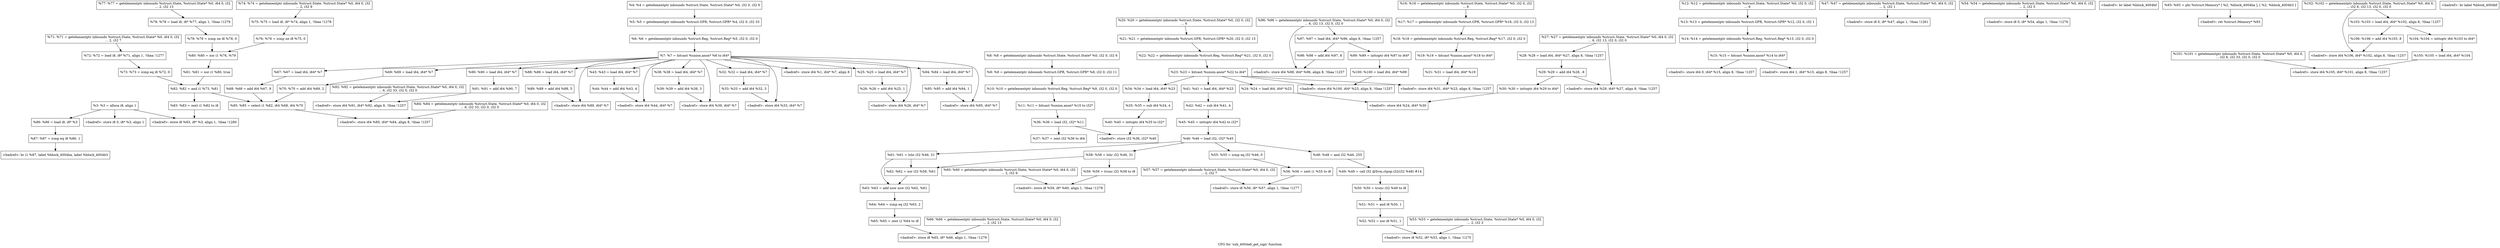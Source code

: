 digraph "CFG for 'sub_4004a6_get_sign' function" {
	label="CFG for 'sub_4004a6_get_sign' function";

	Node0x559c0b083ec8 [shape=record,label="{%3:  %3 = alloca i8, align 1}"];
	Node0x559c0b083ec8 -> Node0x559c0b087788;
	Node0x559c0b083ec8 -> Node0x559c0b087520;
	Node0x559c0b083ec8 -> Node0x559c0b083f50;
	Node0x559c0b083f50 [shape=record,label="{\<badref\>:  store i8 0, i8* %3, align 1}"];
	Node0x559c0b083fe8 [shape=record,label="{%4:  %4 = getelementptr inbounds %struct.State, %struct.State* %0, i32 0, i32 6}"];
	Node0x559c0b083fe8 -> Node0x559c0b0840d8;
	Node0x559c0b0840d8 [shape=record,label="{%5:  %5 = getelementptr inbounds %struct.GPR, %struct.GPR* %4, i32 0, i32 33}"];
	Node0x559c0b0840d8 -> Node0x559c0b084178;
	Node0x559c0b084178 [shape=record,label="{%6:  %6 = getelementptr inbounds %struct.Reg, %struct.Reg* %5, i32 0, i32 0}"];
	Node0x559c0b084178 -> Node0x559c0b083e68;
	Node0x559c0b083e68 [shape=record,label="{%7:  %7 = bitcast %union.anon* %6 to i64*}"];
	Node0x559c0b083e68 -> Node0x559c0b088080;
	Node0x559c0b083e68 -> Node0x559c0b087f88;
	Node0x559c0b083e68 -> Node0x559c0b087ac8;
	Node0x559c0b083e68 -> Node0x559c0b087960;
	Node0x559c0b083e68 -> Node0x559c0b087868;
	Node0x559c0b083e68 -> Node0x559c0b086d28;
	Node0x559c0b083e68 -> Node0x559c0b0853f8;
	Node0x559c0b083e68 -> Node0x559c0b085aa0;
	Node0x559c0b083e68 -> Node0x559c0b0859a8;
	Node0x559c0b083e68 -> Node0x559c0b085780;
	Node0x559c0b083e68 -> Node0x559c0b085688;
	Node0x559c0b083e68 -> Node0x559c0b0848b0;
	Node0x559c0b083e68 -> Node0x559c0b0851f8;
	Node0x559c0b083e68 -> Node0x559c0b084e00;
	Node0x559c0b083e68 -> Node0x559c0b084d08;
	Node0x559c0b083e68 -> Node0x559c0b084200;
	Node0x559c0b084200 [shape=record,label="{\<badref\>:  store i64 %1, i64* %7, align 8}"];
	Node0x559c0b084298 [shape=record,label="{%8:  %8 = getelementptr inbounds %struct.State, %struct.State* %0, i32 0, i32 6}"];
	Node0x559c0b084298 -> Node0x559c0b0843c8;
	Node0x559c0b0843c8 [shape=record,label="{%9:  %9 = getelementptr inbounds %struct.GPR, %struct.GPR* %8, i32 0, i32 11}"];
	Node0x559c0b0843c8 -> Node0x559c0b084468;
	Node0x559c0b084468 [shape=record,label="{%10:  %10 = getelementptr inbounds %struct.Reg, %struct.Reg* %9, i32 0, i32 0}"];
	Node0x559c0b084468 -> Node0x559c0b0844d8;
	Node0x559c0b0844d8 [shape=record,label="{%11:  %11 = bitcast %union.anon* %10 to i32*}"];
	Node0x559c0b0844d8 -> Node0x559c0b0855c8;
	Node0x559c0b084568 [shape=record,label="{%12:  %12 = getelementptr inbounds %struct.State, %struct.State* %0, i32 0, i32\l... 6}"];
	Node0x559c0b084568 -> Node0x559c0b084608;
	Node0x559c0b084608 [shape=record,label="{%13:  %13 = getelementptr inbounds %struct.GPR, %struct.GPR* %12, i32 0, i32 1}"];
	Node0x559c0b084608 -> Node0x559c0b0846a8;
	Node0x559c0b0846a8 [shape=record,label="{%14:  %14 = getelementptr inbounds %struct.Reg, %struct.Reg* %13, i32 0, i32 0}"];
	Node0x559c0b0846a8 -> Node0x559c0b084718;
	Node0x559c0b084718 [shape=record,label="{%15:  %15 = bitcast %union.anon* %14 to i64*}"];
	Node0x559c0b084718 -> Node0x559c0b079080;
	Node0x559c0b084718 -> Node0x559c0b087bd0;
	Node0x559c0b0847a8 [shape=record,label="{%16:  %16 = getelementptr inbounds %struct.State, %struct.State* %0, i32 0, i32\l... 6}"];
	Node0x559c0b0847a8 -> Node0x559c0b084958;
	Node0x559c0b084958 [shape=record,label="{%17:  %17 = getelementptr inbounds %struct.GPR, %struct.GPR* %16, i32 0, i32 13}"];
	Node0x559c0b084958 -> Node0x559c0b0849f8;
	Node0x559c0b0849f8 [shape=record,label="{%18:  %18 = getelementptr inbounds %struct.Reg, %struct.Reg* %17, i32 0, i32 0}"];
	Node0x559c0b0849f8 -> Node0x559c0b084308;
	Node0x559c0b084308 [shape=record,label="{%19:  %19 = bitcast %union.anon* %18 to i64*}"];
	Node0x559c0b084308 -> Node0x559c0b085198;
	Node0x559c0b084a98 [shape=record,label="{%20:  %20 = getelementptr inbounds %struct.State, %struct.State* %0, i32 0, i32\l... 6}"];
	Node0x559c0b084a98 -> Node0x559c0b084b38;
	Node0x559c0b084b38 [shape=record,label="{%21:  %21 = getelementptr inbounds %struct.GPR, %struct.GPR* %20, i32 0, i32 15}"];
	Node0x559c0b084b38 -> Node0x559c0b084bd8;
	Node0x559c0b084bd8 [shape=record,label="{%22:  %22 = getelementptr inbounds %struct.Reg, %struct.Reg* %21, i32 0, i32 0}"];
	Node0x559c0b084bd8 -> Node0x559c0b084c48;
	Node0x559c0b084c48 [shape=record,label="{%23:  %23 = bitcast %union.anon* %22 to i64*}"];
	Node0x559c0b084c48 -> Node0x559c0b088390;
	Node0x559c0b084c48 -> Node0x559c0b0858c8;
	Node0x559c0b084c48 -> Node0x559c0b0854e8;
	Node0x559c0b084c48 -> Node0x559c0b085480;
	Node0x559c0b084c48 -> Node0x559c0b084ca8;
	Node0x559c0b084ca8 [shape=record,label="{%24:  %24 = load i64, i64* %23}"];
	Node0x559c0b084ca8 -> Node0x559c0b0850b0;
	Node0x559c0b084d08 [shape=record,label="{%25:  %25 = load i64, i64* %7}"];
	Node0x559c0b084d08 -> Node0x559c0b084d80;
	Node0x559c0b084d80 [shape=record,label="{%26:  %26 = add i64 %25, 1}"];
	Node0x559c0b084d80 -> Node0x559c0b084e00;
	Node0x559c0b084e00 [shape=record,label="{\<badref\>:  store i64 %26, i64* %7}"];
	Node0x559c0b084ee0 [shape=record,label="{%27:  %27 = getelementptr inbounds %struct.State, %struct.State* %0, i64 0, i32\l... 6, i32 13, i32 0, i32 0}"];
	Node0x559c0b084ee0 -> Node0x559c0b085130;
	Node0x559c0b084ee0 -> Node0x559c0b084f58;
	Node0x559c0b084f58 [shape=record,label="{%28:  %28 = load i64, i64* %27, align 8, !tbaa !1257}"];
	Node0x559c0b084f58 -> Node0x559c0b084fd0;
	Node0x559c0b084fd0 [shape=record,label="{%29:  %29 = add i64 %28, -8}"];
	Node0x559c0b084fd0 -> Node0x559c0b085130;
	Node0x559c0b084fd0 -> Node0x559c0b085038;
	Node0x559c0b085038 [shape=record,label="{%30:  %30 = inttoptr i64 %29 to i64*}"];
	Node0x559c0b085038 -> Node0x559c0b0850b0;
	Node0x559c0b0850b0 [shape=record,label="{\<badref\>:  store i64 %24, i64* %30}"];
	Node0x559c0b085130 [shape=record,label="{\<badref\>:  store i64 %29, i64* %27, align 8, !tbaa !1257}"];
	Node0x559c0b085198 [shape=record,label="{%31:  %31 = load i64, i64* %19}"];
	Node0x559c0b085198 -> Node0x559c0b085480;
	Node0x559c0b0851f8 [shape=record,label="{%32:  %32 = load i64, i64* %7}"];
	Node0x559c0b0851f8 -> Node0x559c0b084830;
	Node0x559c0b084830 [shape=record,label="{%33:  %33 = add i64 %32, 3}"];
	Node0x559c0b084830 -> Node0x559c0b0848b0;
	Node0x559c0b0848b0 [shape=record,label="{\<badref\>:  store i64 %33, i64* %7}"];
	Node0x559c0b085480 [shape=record,label="{\<badref\>:  store i64 %31, i64* %23, align 8, !tbaa !1257}"];
	Node0x559c0b0854e8 [shape=record,label="{%34:  %34 = load i64, i64* %23}"];
	Node0x559c0b0854e8 -> Node0x559c0b085560;
	Node0x559c0b085560 [shape=record,label="{%35:  %35 = sub i64 %34, 4}"];
	Node0x559c0b085560 -> Node0x559c0b0857e8;
	Node0x559c0b0855c8 [shape=record,label="{%36:  %36 = load i32, i32* %11}"];
	Node0x559c0b0855c8 -> Node0x559c0b085860;
	Node0x559c0b0855c8 -> Node0x559c0b085628;
	Node0x559c0b085628 [shape=record,label="{%37:  %37 = zext i32 %36 to i64}"];
	Node0x559c0b085688 [shape=record,label="{%38:  %38 = load i64, i64* %7}"];
	Node0x559c0b085688 -> Node0x559c0b085700;
	Node0x559c0b085700 [shape=record,label="{%39:  %39 = add i64 %38, 3}"];
	Node0x559c0b085700 -> Node0x559c0b085780;
	Node0x559c0b085780 [shape=record,label="{\<badref\>:  store i64 %39, i64* %7}"];
	Node0x559c0b0857e8 [shape=record,label="{%40:  %40 = inttoptr i64 %35 to i32*}"];
	Node0x559c0b0857e8 -> Node0x559c0b085860;
	Node0x559c0b085860 [shape=record,label="{\<badref\>:  store i32 %36, i32* %40}"];
	Node0x559c0b0858c8 [shape=record,label="{%41:  %41 = load i64, i64* %23}"];
	Node0x559c0b0858c8 -> Node0x559c0b085940;
	Node0x559c0b085940 [shape=record,label="{%42:  %42 = sub i64 %41, 4}"];
	Node0x559c0b085940 -> Node0x559c0b085b08;
	Node0x559c0b0859a8 [shape=record,label="{%43:  %43 = load i64, i64* %7}"];
	Node0x559c0b0859a8 -> Node0x559c0b085a20;
	Node0x559c0b085a20 [shape=record,label="{%44:  %44 = add i64 %43, 4}"];
	Node0x559c0b085a20 -> Node0x559c0b085aa0;
	Node0x559c0b085aa0 [shape=record,label="{\<badref\>:  store i64 %44, i64* %7}"];
	Node0x559c0b085b08 [shape=record,label="{%45:  %45 = inttoptr i64 %42 to i32*}"];
	Node0x559c0b085b08 -> Node0x559c0b085b68;
	Node0x559c0b085b68 [shape=record,label="{%46:  %46 = load i32, i32* %45}"];
	Node0x559c0b085b68 -> Node0x559c0b086670;
	Node0x559c0b085b68 -> Node0x559c0b086450;
	Node0x559c0b085b68 -> Node0x559c0b086230;
	Node0x559c0b085b68 -> Node0x559c0b085d20;
	Node0x559c0b085c10 [shape=record,label="{%47:  %47 = getelementptr inbounds %struct.State, %struct.State* %0, i64 0, i32\l... 2, i32 1}"];
	Node0x559c0b085c10 -> Node0x559c0b085ca0;
	Node0x559c0b085ca0 [shape=record,label="{\<badref\>:  store i8 0, i8* %47, align 1, !tbaa !1261}"];
	Node0x559c0b085d20 [shape=record,label="{%48:  %48 = and i32 %46, 255}"];
	Node0x559c0b085d20 -> Node0x559c0b085da0;
	Node0x559c0b085da0 [shape=record,label="{%49:  %49 = call i32 @llvm.ctpop.i32(i32 %48) #14}"];
	Node0x559c0b085da0 -> Node0x559c0b085e38;
	Node0x559c0b085e38 [shape=record,label="{%50:  %50 = trunc i32 %49 to i8}"];
	Node0x559c0b085e38 -> Node0x559c0b085eb0;
	Node0x559c0b085eb0 [shape=record,label="{%51:  %51 = and i8 %50, 1}"];
	Node0x559c0b085eb0 -> Node0x559c0b085f30;
	Node0x559c0b085f30 [shape=record,label="{%52:  %52 = xor i8 %51, 1}"];
	Node0x559c0b085f30 -> Node0x559c0b086070;
	Node0x559c0b085fe0 [shape=record,label="{%53:  %53 = getelementptr inbounds %struct.State, %struct.State* %0, i64 0, i32\l... 2, i32 3}"];
	Node0x559c0b085fe0 -> Node0x559c0b086070;
	Node0x559c0b086070 [shape=record,label="{\<badref\>:  store i8 %52, i8* %53, align 1, !tbaa !1275}"];
	Node0x559c0b086120 [shape=record,label="{%54:  %54 = getelementptr inbounds %struct.State, %struct.State* %0, i64 0, i32\l... 2, i32 5}"];
	Node0x559c0b086120 -> Node0x559c0b0861b0;
	Node0x559c0b0861b0 [shape=record,label="{\<badref\>:  store i8 0, i8* %54, align 1, !tbaa !1276}"];
	Node0x559c0b086230 [shape=record,label="{%55:  %55 = icmp eq i32 %46, 0}"];
	Node0x559c0b086230 -> Node0x559c0b086298;
	Node0x559c0b086298 [shape=record,label="{%56:  %56 = zext i1 %55 to i8}"];
	Node0x559c0b086298 -> Node0x559c0b0863d0;
	Node0x559c0b086340 [shape=record,label="{%57:  %57 = getelementptr inbounds %struct.State, %struct.State* %0, i64 0, i32\l... 2, i32 7}"];
	Node0x559c0b086340 -> Node0x559c0b0863d0;
	Node0x559c0b0863d0 [shape=record,label="{\<badref\>:  store i8 %56, i8* %57, align 1, !tbaa !1277}"];
	Node0x559c0b086450 [shape=record,label="{%58:  %58 = lshr i32 %46, 31}"];
	Node0x559c0b086450 -> Node0x559c0b0866f0;
	Node0x559c0b086450 -> Node0x559c0b0864b8;
	Node0x559c0b0864b8 [shape=record,label="{%59:  %59 = trunc i32 %58 to i8}"];
	Node0x559c0b0864b8 -> Node0x559c0b0865f0;
	Node0x559c0b086560 [shape=record,label="{%60:  %60 = getelementptr inbounds %struct.State, %struct.State* %0, i64 0, i32\l... 2, i32 9}"];
	Node0x559c0b086560 -> Node0x559c0b0865f0;
	Node0x559c0b0865f0 [shape=record,label="{\<badref\>:  store i8 %59, i8* %60, align 1, !tbaa !1278}"];
	Node0x559c0b086670 [shape=record,label="{%61:  %61 = lshr i32 %46, 31}"];
	Node0x559c0b086670 -> Node0x559c0b086770;
	Node0x559c0b086670 -> Node0x559c0b0866f0;
	Node0x559c0b0866f0 [shape=record,label="{%62:  %62 = xor i32 %58, %61}"];
	Node0x559c0b0866f0 -> Node0x559c0b086770;
	Node0x559c0b086770 [shape=record,label="{%63:  %63 = add nuw nsw i32 %62, %61}"];
	Node0x559c0b086770 -> Node0x559c0b0867f0;
	Node0x559c0b0867f0 [shape=record,label="{%64:  %64 = icmp eq i32 %63, 2}"];
	Node0x559c0b0867f0 -> Node0x559c0b085258;
	Node0x559c0b085258 [shape=record,label="{%65:  %65 = zext i1 %64 to i8}"];
	Node0x559c0b085258 -> Node0x559c0b085390;
	Node0x559c0b085300 [shape=record,label="{%66:  %66 = getelementptr inbounds %struct.State, %struct.State* %0, i64 0, i32\l... 2, i32 13}"];
	Node0x559c0b085300 -> Node0x559c0b085390;
	Node0x559c0b085390 [shape=record,label="{\<badref\>:  store i8 %65, i8* %66, align 1, !tbaa !1279}"];
	Node0x559c0b0853f8 [shape=record,label="{%67:  %67 = load i64, i64* %7}"];
	Node0x559c0b0853f8 -> Node0x559c0b086cc0;
	Node0x559c0b086cc0 [shape=record,label="{%68:  %68 = add i64 %67, 9}"];
	Node0x559c0b086cc0 -> Node0x559c0b0876a8;
	Node0x559c0b086d28 [shape=record,label="{%69:  %69 = load i64, i64* %7}"];
	Node0x559c0b086d28 -> Node0x559c0b086da0;
	Node0x559c0b086da0 [shape=record,label="{%70:  %70 = add i64 %69, 2}"];
	Node0x559c0b086da0 -> Node0x559c0b0876a8;
	Node0x559c0b086e50 [shape=record,label="{%71:  %71 = getelementptr inbounds %struct.State, %struct.State* %0, i64 0, i32\l... 2, i32 7}"];
	Node0x559c0b086e50 -> Node0x559c0b086ec8;
	Node0x559c0b086ec8 [shape=record,label="{%72:  %72 = load i8, i8* %71, align 1, !tbaa !1277}"];
	Node0x559c0b086ec8 -> Node0x559c0b086f40;
	Node0x559c0b086f40 [shape=record,label="{%73:  %73 = icmp eq i8 %72, 0}"];
	Node0x559c0b086f40 -> Node0x559c0b087440;
	Node0x559c0b086ff0 [shape=record,label="{%74:  %74 = getelementptr inbounds %struct.State, %struct.State* %0, i64 0, i32\l... 2, i32 9}"];
	Node0x559c0b086ff0 -> Node0x559c0b087068;
	Node0x559c0b087068 [shape=record,label="{%75:  %75 = load i8, i8* %74, align 1, !tbaa !1278}"];
	Node0x559c0b087068 -> Node0x559c0b0870e0;
	Node0x559c0b0870e0 [shape=record,label="{%76:  %76 = icmp ne i8 %75, 0}"];
	Node0x559c0b0870e0 -> Node0x559c0b087300;
	Node0x559c0b087190 [shape=record,label="{%77:  %77 = getelementptr inbounds %struct.State, %struct.State* %0, i64 0, i32\l... 2, i32 13}"];
	Node0x559c0b087190 -> Node0x559c0b087208;
	Node0x559c0b087208 [shape=record,label="{%78:  %78 = load i8, i8* %77, align 1, !tbaa !1279}"];
	Node0x559c0b087208 -> Node0x559c0b087280;
	Node0x559c0b087280 [shape=record,label="{%79:  %79 = icmp ne i8 %78, 0}"];
	Node0x559c0b087280 -> Node0x559c0b087300;
	Node0x559c0b087300 [shape=record,label="{%80:  %80 = xor i1 %76, %79}"];
	Node0x559c0b087300 -> Node0x559c0b0873c0;
	Node0x559c0b0873c0 [shape=record,label="{%81:  %81 = xor i1 %80, true}"];
	Node0x559c0b0873c0 -> Node0x559c0b087440;
	Node0x559c0b087440 [shape=record,label="{%82:  %82 = and i1 %73, %81}"];
	Node0x559c0b087440 -> Node0x559c0b0876a8;
	Node0x559c0b087440 -> Node0x559c0b0874a8;
	Node0x559c0b0874a8 [shape=record,label="{%83:  %83 = zext i1 %82 to i8}"];
	Node0x559c0b0874a8 -> Node0x559c0b087520;
	Node0x559c0b087520 [shape=record,label="{\<badref\>:  store i8 %83, i8* %3, align 1, !tbaa !1280}"];
	Node0x559c0b087600 [shape=record,label="{%84:  %84 = getelementptr inbounds %struct.State, %struct.State* %0, i64 0, i32\l... 6, i32 33, i32 0, i32 0}"];
	Node0x559c0b087600 -> Node0x559c0b087720;
	Node0x559c0b0876a8 [shape=record,label="{%85:  %85 = select i1 %82, i64 %68, i64 %70}"];
	Node0x559c0b0876a8 -> Node0x559c0b087720;
	Node0x559c0b087720 [shape=record,label="{\<badref\>:  store i64 %85, i64* %84, align 8, !tbaa !1257}"];
	Node0x559c0b087788 [shape=record,label="{%86:  %86 = load i8, i8* %3}"];
	Node0x559c0b087788 -> Node0x559c0b087800;
	Node0x559c0b087800 [shape=record,label="{%87:  %87 = icmp eq i8 %86, 1}"];
	Node0x559c0b087800 -> Node0x559c0b087b58;
	Node0x559c0b087868 [shape=record,label="{%88:  %88 = load i64, i64* %7}"];
	Node0x559c0b087868 -> Node0x559c0b0878e0;
	Node0x559c0b0878e0 [shape=record,label="{%89:  %89 = add i64 %88, 5}"];
	Node0x559c0b0878e0 -> Node0x559c0b087960;
	Node0x559c0b087960 [shape=record,label="{\<badref\>:  store i64 %89, i64* %7}"];
	Node0x559c0b087b58 [shape=record,label="{\<badref\>:  br i1 %87, label %block_4004ba, label %block_4004b3}"];
	Node0x559c0b087bd0 [shape=record,label="{\<badref\>:  store i64 1, i64* %15, align 8, !tbaa !1257}"];
	Node0x559c0b087ac8 [shape=record,label="{%90:  %90 = load i64, i64* %7}"];
	Node0x559c0b087ac8 -> Node0x559c0b087c50;
	Node0x559c0b087c50 [shape=record,label="{%91:  %91 = add i64 %90, 7}"];
	Node0x559c0b087c50 -> Node0x559c0b087dc0;
	Node0x559c0b087d30 [shape=record,label="{%92:  %92 = getelementptr inbounds %struct.State, %struct.State* %0, i64 0, i32\l... 6, i32 33, i32 0, i32 0}"];
	Node0x559c0b087d30 -> Node0x559c0b087dc0;
	Node0x559c0b087dc0 [shape=record,label="{\<badref\>:  store i64 %91, i64* %92, align 8, !tbaa !1257}"];
	Node0x559c0b087ed8 [shape=record,label="{\<badref\>:  br label %block_4004bf}"];
	Node0x559c0b087e68 [shape=record,label="{%93:  %93 = phi %struct.Memory* [ %2, %block_4004ba ], [ %2, %block_4004b3 ]}"];
	Node0x559c0b087e68 -> Node0x559c0b079008;
	Node0x559c0b087f88 [shape=record,label="{%94:  %94 = load i64, i64* %7}"];
	Node0x559c0b087f88 -> Node0x559c0b088000;
	Node0x559c0b088000 [shape=record,label="{%95:  %95 = add i64 %94, 1}"];
	Node0x559c0b088000 -> Node0x559c0b088080;
	Node0x559c0b088080 [shape=record,label="{\<badref\>:  store i64 %95, i64* %7}"];
	Node0x559c0b088160 [shape=record,label="{%96:  %96 = getelementptr inbounds %struct.State, %struct.State* %0, i64 0, i32\l... 6, i32 13, i32 0, i32 0}"];
	Node0x559c0b088160 -> Node0x559c0b088410;
	Node0x559c0b088160 -> Node0x559c0b0881d8;
	Node0x559c0b0881d8 [shape=record,label="{%97:  %97 = load i64, i64* %96, align 8, !tbaa !1257}"];
	Node0x559c0b0881d8 -> Node0x559c0b0882b8;
	Node0x559c0b0881d8 -> Node0x559c0b088250;
	Node0x559c0b088250 [shape=record,label="{%98:  %98 = add i64 %97, 8}"];
	Node0x559c0b088250 -> Node0x559c0b088410;
	Node0x559c0b0882b8 [shape=record,label="{%99:  %99 = inttoptr i64 %97 to i64*}"];
	Node0x559c0b0882b8 -> Node0x559c0b088318;
	Node0x559c0b088318 [shape=record,label="{%100:  %100 = load i64, i64* %99}"];
	Node0x559c0b088318 -> Node0x559c0b088390;
	Node0x559c0b088390 [shape=record,label="{\<badref\>:  store i64 %100, i64* %23, align 8, !tbaa !1257}"];
	Node0x559c0b088410 [shape=record,label="{\<badref\>:  store i64 %98, i64* %96, align 8, !tbaa !1257}"];
	Node0x559c0b0884f0 [shape=record,label="{%101:  %101 = getelementptr inbounds %struct.State, %struct.State* %0, i64 0,\l... i32 6, i32 33, i32 0, i32 0}"];
	Node0x559c0b0884f0 -> Node0x559c0b078ea0;
	Node0x559c0b0885e0 [shape=record,label="{%102:  %102 = getelementptr inbounds %struct.State, %struct.State* %0, i64 0,\l... i32 6, i32 13, i32 0, i32 0}"];
	Node0x559c0b0885e0 -> Node0x559c0b078fa0;
	Node0x559c0b0885e0 -> Node0x559c0b088658;
	Node0x559c0b088658 [shape=record,label="{%103:  %103 = load i64, i64* %102, align 8, !tbaa !1257}"];
	Node0x559c0b088658 -> Node0x559c0b078f20;
	Node0x559c0b088658 -> Node0x559c0b078dc8;
	Node0x559c0b078dc8 [shape=record,label="{%104:  %104 = inttoptr i64 %103 to i64*}"];
	Node0x559c0b078dc8 -> Node0x559c0b078e28;
	Node0x559c0b078e28 [shape=record,label="{%105:  %105 = load i64, i64* %104}"];
	Node0x559c0b078e28 -> Node0x559c0b078ea0;
	Node0x559c0b078ea0 [shape=record,label="{\<badref\>:  store i64 %105, i64* %101, align 8, !tbaa !1257}"];
	Node0x559c0b078f20 [shape=record,label="{%106:  %106 = add i64 %103, 8}"];
	Node0x559c0b078f20 -> Node0x559c0b078fa0;
	Node0x559c0b078fa0 [shape=record,label="{\<badref\>:  store i64 %106, i64* %102, align 8, !tbaa !1257}"];
	Node0x559c0b079008 [shape=record,label="{\<badref\>:  ret %struct.Memory* %93}"];
	Node0x559c0b079080 [shape=record,label="{\<badref\>:  store i64 0, i64* %15, align 8, !tbaa !1257}"];
	Node0x559c0b087a18 [shape=record,label="{\<badref\>:  br label %block_4004bf}"];
}
